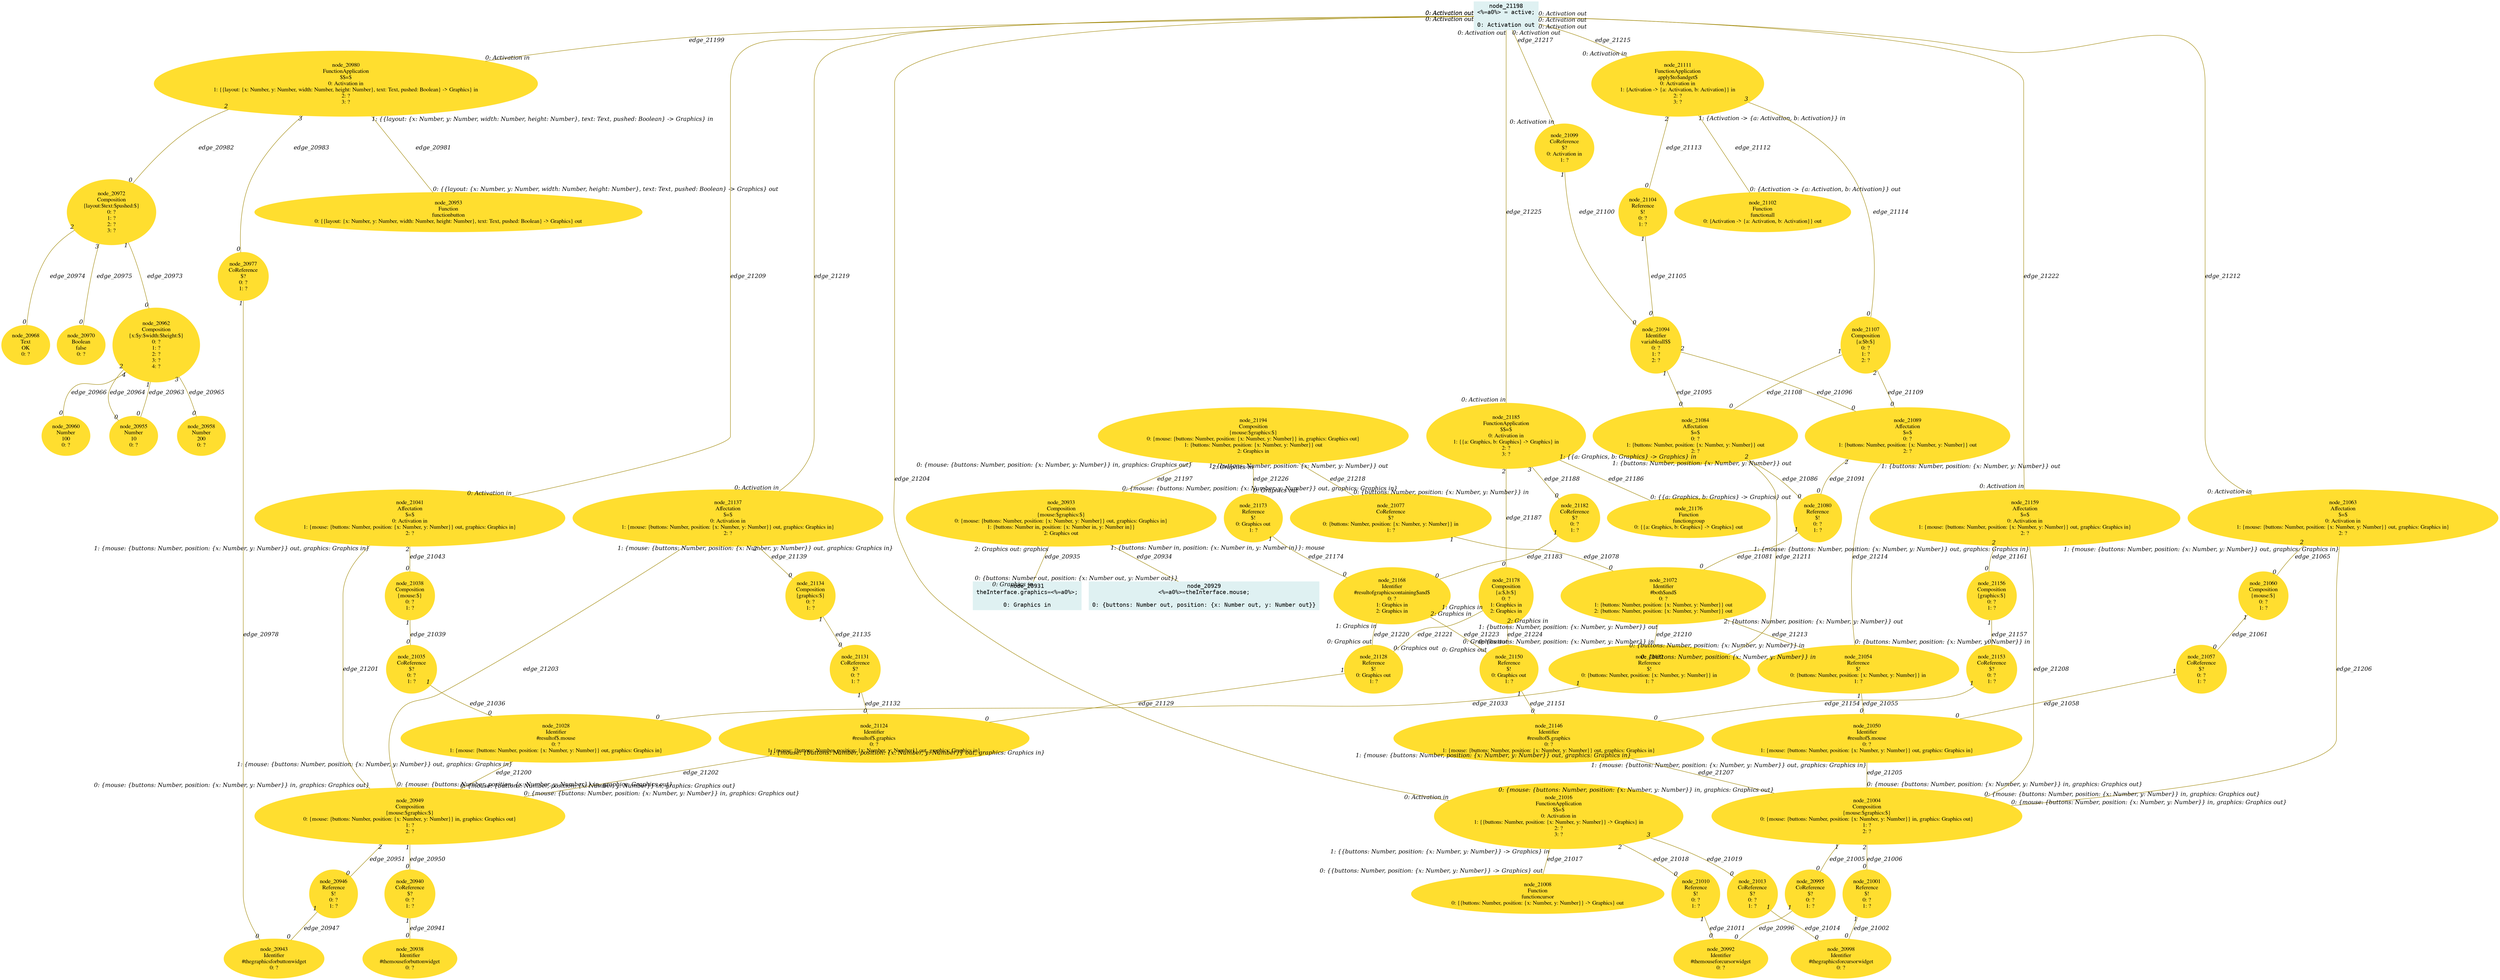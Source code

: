 digraph g{node_20929 [shape="box", style="filled", color="#dff1f2", fontname="Courier", label="node_20929
<%=a0%>=theInterface.mouse;

0: {buttons: Number out, position: {x: Number out, y: Number out}}" ]
node_20931 [shape="box", style="filled", color="#dff1f2", fontname="Courier", label="node_20931
theInterface.graphics=<%=a0%>;

0: Graphics in" ]
node_20933 [shape="ellipse", style="filled", color="#ffde2f", fontname="Times", label="node_20933
Composition
{mouse:$graphics:$}
0: {mouse: {buttons: Number, position: {x: Number, y: Number}} out, graphics: Graphics in}
1: {buttons: Number in, position: {x: Number in, y: Number in}}
2: Graphics out" ]
node_20938 [shape="ellipse", style="filled", color="#ffde2f", fontname="Times", label="node_20938
Identifier
#themouseforbuttonwidget
0: ?" ]
node_20940 [shape="ellipse", style="filled", color="#ffde2f", fontname="Times", label="node_20940
CoReference
$?
0: ?
1: ?" ]
node_20943 [shape="ellipse", style="filled", color="#ffde2f", fontname="Times", label="node_20943
Identifier
#thegraphicsforbuttonwidget
0: ?" ]
node_20946 [shape="ellipse", style="filled", color="#ffde2f", fontname="Times", label="node_20946
Reference
$!
0: ?
1: ?" ]
node_20949 [shape="ellipse", style="filled", color="#ffde2f", fontname="Times", label="node_20949
Composition
{mouse:$graphics:$}
0: {mouse: {buttons: Number, position: {x: Number, y: Number}} in, graphics: Graphics out}
1: ?
2: ?" ]
node_20953 [shape="ellipse", style="filled", color="#ffde2f", fontname="Times", label="node_20953
Function
functionbutton
0: {{layout: {x: Number, y: Number, width: Number, height: Number}, text: Text, pushed: Boolean} -> Graphics} out" ]
node_20955 [shape="ellipse", style="filled", color="#ffde2f", fontname="Times", label="node_20955
Number
10
0: ?" ]
node_20958 [shape="ellipse", style="filled", color="#ffde2f", fontname="Times", label="node_20958
Number
200
0: ?" ]
node_20960 [shape="ellipse", style="filled", color="#ffde2f", fontname="Times", label="node_20960
Number
100
0: ?" ]
node_20962 [shape="ellipse", style="filled", color="#ffde2f", fontname="Times", label="node_20962
Composition
{x:$y:$width:$height:$}
0: ?
1: ?
2: ?
3: ?
4: ?" ]
node_20968 [shape="ellipse", style="filled", color="#ffde2f", fontname="Times", label="node_20968
Text
OK
0: ?" ]
node_20970 [shape="ellipse", style="filled", color="#ffde2f", fontname="Times", label="node_20970
Boolean
false
0: ?" ]
node_20972 [shape="ellipse", style="filled", color="#ffde2f", fontname="Times", label="node_20972
Composition
{layout:$text:$pushed:$}
0: ?
1: ?
2: ?
3: ?" ]
node_20977 [shape="ellipse", style="filled", color="#ffde2f", fontname="Times", label="node_20977
CoReference
$?
0: ?
1: ?" ]
node_20980 [shape="ellipse", style="filled", color="#ffde2f", fontname="Times", label="node_20980
FunctionApplication
$$=$
0: Activation in
1: {{layout: {x: Number, y: Number, width: Number, height: Number}, text: Text, pushed: Boolean} -> Graphics} in
2: ?
3: ?" ]
node_20992 [shape="ellipse", style="filled", color="#ffde2f", fontname="Times", label="node_20992
Identifier
#themouseforcursorwidget
0: ?" ]
node_20995 [shape="ellipse", style="filled", color="#ffde2f", fontname="Times", label="node_20995
CoReference
$?
0: ?
1: ?" ]
node_20998 [shape="ellipse", style="filled", color="#ffde2f", fontname="Times", label="node_20998
Identifier
#thegraphicsforcursorwidget
0: ?" ]
node_21001 [shape="ellipse", style="filled", color="#ffde2f", fontname="Times", label="node_21001
Reference
$!
0: ?
1: ?" ]
node_21004 [shape="ellipse", style="filled", color="#ffde2f", fontname="Times", label="node_21004
Composition
{mouse:$graphics:$}
0: {mouse: {buttons: Number, position: {x: Number, y: Number}} in, graphics: Graphics out}
1: ?
2: ?" ]
node_21008 [shape="ellipse", style="filled", color="#ffde2f", fontname="Times", label="node_21008
Function
functioncursor
0: {{buttons: Number, position: {x: Number, y: Number}} -> Graphics} out" ]
node_21010 [shape="ellipse", style="filled", color="#ffde2f", fontname="Times", label="node_21010
Reference
$!
0: ?
1: ?" ]
node_21013 [shape="ellipse", style="filled", color="#ffde2f", fontname="Times", label="node_21013
CoReference
$?
0: ?
1: ?" ]
node_21016 [shape="ellipse", style="filled", color="#ffde2f", fontname="Times", label="node_21016
FunctionApplication
$$=$
0: Activation in
1: {{buttons: Number, position: {x: Number, y: Number}} -> Graphics} in
2: ?
3: ?" ]
node_21028 [shape="ellipse", style="filled", color="#ffde2f", fontname="Times", label="node_21028
Identifier
#resultof$.mouse
0: ?
1: {mouse: {buttons: Number, position: {x: Number, y: Number}} out, graphics: Graphics in}" ]
node_21032 [shape="ellipse", style="filled", color="#ffde2f", fontname="Times", label="node_21032
Reference
$!
0: {buttons: Number, position: {x: Number, y: Number}} in
1: ?" ]
node_21035 [shape="ellipse", style="filled", color="#ffde2f", fontname="Times", label="node_21035
CoReference
$?
0: ?
1: ?" ]
node_21038 [shape="ellipse", style="filled", color="#ffde2f", fontname="Times", label="node_21038
Composition
{mouse:$}
0: ?
1: ?" ]
node_21041 [shape="ellipse", style="filled", color="#ffde2f", fontname="Times", label="node_21041
Affectation
$=$
0: Activation in
1: {mouse: {buttons: Number, position: {x: Number, y: Number}} out, graphics: Graphics in}
2: ?" ]
node_21050 [shape="ellipse", style="filled", color="#ffde2f", fontname="Times", label="node_21050
Identifier
#resultof$.mouse
0: ?
1: {mouse: {buttons: Number, position: {x: Number, y: Number}} out, graphics: Graphics in}" ]
node_21054 [shape="ellipse", style="filled", color="#ffde2f", fontname="Times", label="node_21054
Reference
$!
0: {buttons: Number, position: {x: Number, y: Number}} in
1: ?" ]
node_21057 [shape="ellipse", style="filled", color="#ffde2f", fontname="Times", label="node_21057
CoReference
$?
0: ?
1: ?" ]
node_21060 [shape="ellipse", style="filled", color="#ffde2f", fontname="Times", label="node_21060
Composition
{mouse:$}
0: ?
1: ?" ]
node_21063 [shape="ellipse", style="filled", color="#ffde2f", fontname="Times", label="node_21063
Affectation
$=$
0: Activation in
1: {mouse: {buttons: Number, position: {x: Number, y: Number}} out, graphics: Graphics in}
2: ?" ]
node_21072 [shape="ellipse", style="filled", color="#ffde2f", fontname="Times", label="node_21072
Identifier
#both$and$
0: ?
1: {buttons: Number, position: {x: Number, y: Number}} out
2: {buttons: Number, position: {x: Number, y: Number}} out" ]
node_21077 [shape="ellipse", style="filled", color="#ffde2f", fontname="Times", label="node_21077
CoReference
$?
0: {buttons: Number, position: {x: Number, y: Number}} in
1: ?" ]
node_21080 [shape="ellipse", style="filled", color="#ffde2f", fontname="Times", label="node_21080
Reference
$!
0: ?
1: ?" ]
node_21084 [shape="ellipse", style="filled", color="#ffde2f", fontname="Times", label="node_21084
Affectation
$=$
0: ?
1: {buttons: Number, position: {x: Number, y: Number}} out
2: ?" ]
node_21089 [shape="ellipse", style="filled", color="#ffde2f", fontname="Times", label="node_21089
Affectation
$=$
0: ?
1: {buttons: Number, position: {x: Number, y: Number}} out
2: ?" ]
node_21094 [shape="ellipse", style="filled", color="#ffde2f", fontname="Times", label="node_21094
Identifier
variableall$$
0: ?
1: ?
2: ?" ]
node_21099 [shape="ellipse", style="filled", color="#ffde2f", fontname="Times", label="node_21099
CoReference
$?
0: Activation in
1: ?" ]
node_21102 [shape="ellipse", style="filled", color="#ffde2f", fontname="Times", label="node_21102
Function
functionall
0: {Activation -> {a: Activation, b: Activation}} out" ]
node_21104 [shape="ellipse", style="filled", color="#ffde2f", fontname="Times", label="node_21104
Reference
$!
0: ?
1: ?" ]
node_21107 [shape="ellipse", style="filled", color="#ffde2f", fontname="Times", label="node_21107
Composition
{a:$b:$}
0: ?
1: ?
2: ?" ]
node_21111 [shape="ellipse", style="filled", color="#ffde2f", fontname="Times", label="node_21111
FunctionApplication
apply$to$andget$
0: Activation in
1: {Activation -> {a: Activation, b: Activation}} in
2: ?
3: ?" ]
node_21124 [shape="ellipse", style="filled", color="#ffde2f", fontname="Times", label="node_21124
Identifier
#resultof$.graphics
0: ?
1: {mouse: {buttons: Number, position: {x: Number, y: Number}} out, graphics: Graphics in}" ]
node_21128 [shape="ellipse", style="filled", color="#ffde2f", fontname="Times", label="node_21128
Reference
$!
0: Graphics out
1: ?" ]
node_21131 [shape="ellipse", style="filled", color="#ffde2f", fontname="Times", label="node_21131
CoReference
$?
0: ?
1: ?" ]
node_21134 [shape="ellipse", style="filled", color="#ffde2f", fontname="Times", label="node_21134
Composition
{graphics:$}
0: ?
1: ?" ]
node_21137 [shape="ellipse", style="filled", color="#ffde2f", fontname="Times", label="node_21137
Affectation
$=$
0: Activation in
1: {mouse: {buttons: Number, position: {x: Number, y: Number}} out, graphics: Graphics in}
2: ?" ]
node_21146 [shape="ellipse", style="filled", color="#ffde2f", fontname="Times", label="node_21146
Identifier
#resultof$.graphics
0: ?
1: {mouse: {buttons: Number, position: {x: Number, y: Number}} out, graphics: Graphics in}" ]
node_21150 [shape="ellipse", style="filled", color="#ffde2f", fontname="Times", label="node_21150
Reference
$!
0: Graphics out
1: ?" ]
node_21153 [shape="ellipse", style="filled", color="#ffde2f", fontname="Times", label="node_21153
CoReference
$?
0: ?
1: ?" ]
node_21156 [shape="ellipse", style="filled", color="#ffde2f", fontname="Times", label="node_21156
Composition
{graphics:$}
0: ?
1: ?" ]
node_21159 [shape="ellipse", style="filled", color="#ffde2f", fontname="Times", label="node_21159
Affectation
$=$
0: Activation in
1: {mouse: {buttons: Number, position: {x: Number, y: Number}} out, graphics: Graphics in}
2: ?" ]
node_21168 [shape="ellipse", style="filled", color="#ffde2f", fontname="Times", label="node_21168
Identifier
#resultofgraphicscontaining$and$
0: ?
1: Graphics in
2: Graphics in" ]
node_21173 [shape="ellipse", style="filled", color="#ffde2f", fontname="Times", label="node_21173
Reference
$!
0: Graphics out
1: ?" ]
node_21176 [shape="ellipse", style="filled", color="#ffde2f", fontname="Times", label="node_21176
Function
functiongroup
0: {{a: Graphics, b: Graphics} -> Graphics} out" ]
node_21178 [shape="ellipse", style="filled", color="#ffde2f", fontname="Times", label="node_21178
Composition
{a:$,b:$}
0: ?
1: Graphics in
2: Graphics in" ]
node_21182 [shape="ellipse", style="filled", color="#ffde2f", fontname="Times", label="node_21182
CoReference
$?
0: ?
1: ?" ]
node_21185 [shape="ellipse", style="filled", color="#ffde2f", fontname="Times", label="node_21185
FunctionApplication
$$=$
0: Activation in
1: {{a: Graphics, b: Graphics} -> Graphics} in
2: ?
3: ?" ]
node_21194 [shape="ellipse", style="filled", color="#ffde2f", fontname="Times", label="node_21194
Composition
{mouse:$graphics:$}
0: {mouse: {buttons: Number, position: {x: Number, y: Number}} in, graphics: Graphics out}
1: {buttons: Number, position: {x: Number, y: Number}} out
2: Graphics in" ]
node_21198 [shape="box", style="filled", color="#dff1f2", fontname="Courier", label="node_21198
<%=a0%> = active;

0: Activation out" ]
node_20933 -> node_20929 [dir=none, arrowHead=none, fontname="Times-Italic", arrowsize=1, color="#9d8400", label="edge_20934",  headlabel="0: {buttons: Number out, position: {x: Number out, y: Number out}}", taillabel="1: {buttons: Number in, position: {x: Number in, y: Number in}}: mouse" ]
node_20933 -> node_20931 [dir=none, arrowHead=none, fontname="Times-Italic", arrowsize=1, color="#9d8400", label="edge_20935",  headlabel="0: Graphics in", taillabel="2: Graphics out: graphics" ]
node_20940 -> node_20938 [dir=none, arrowHead=none, fontname="Times-Italic", arrowsize=1, color="#9d8400", label="edge_20941",  headlabel="0", taillabel="1" ]
node_20946 -> node_20943 [dir=none, arrowHead=none, fontname="Times-Italic", arrowsize=1, color="#9d8400", label="edge_20947",  headlabel="0", taillabel="1" ]
node_20949 -> node_20940 [dir=none, arrowHead=none, fontname="Times-Italic", arrowsize=1, color="#9d8400", label="edge_20950",  headlabel="0", taillabel="1" ]
node_20949 -> node_20946 [dir=none, arrowHead=none, fontname="Times-Italic", arrowsize=1, color="#9d8400", label="edge_20951",  headlabel="0", taillabel="2" ]
node_20962 -> node_20955 [dir=none, arrowHead=none, fontname="Times-Italic", arrowsize=1, color="#9d8400", label="edge_20963",  headlabel="0", taillabel="1" ]
node_20962 -> node_20955 [dir=none, arrowHead=none, fontname="Times-Italic", arrowsize=1, color="#9d8400", label="edge_20964",  headlabel="0", taillabel="2" ]
node_20962 -> node_20958 [dir=none, arrowHead=none, fontname="Times-Italic", arrowsize=1, color="#9d8400", label="edge_20965",  headlabel="0", taillabel="3" ]
node_20962 -> node_20960 [dir=none, arrowHead=none, fontname="Times-Italic", arrowsize=1, color="#9d8400", label="edge_20966",  headlabel="0", taillabel="4" ]
node_20972 -> node_20962 [dir=none, arrowHead=none, fontname="Times-Italic", arrowsize=1, color="#9d8400", label="edge_20973",  headlabel="0", taillabel="1" ]
node_20972 -> node_20968 [dir=none, arrowHead=none, fontname="Times-Italic", arrowsize=1, color="#9d8400", label="edge_20974",  headlabel="0", taillabel="2" ]
node_20972 -> node_20970 [dir=none, arrowHead=none, fontname="Times-Italic", arrowsize=1, color="#9d8400", label="edge_20975",  headlabel="0", taillabel="3" ]
node_20977 -> node_20943 [dir=none, arrowHead=none, fontname="Times-Italic", arrowsize=1, color="#9d8400", label="edge_20978",  headlabel="0", taillabel="1" ]
node_20980 -> node_20953 [dir=none, arrowHead=none, fontname="Times-Italic", arrowsize=1, color="#9d8400", label="edge_20981",  headlabel="0: {{layout: {x: Number, y: Number, width: Number, height: Number}, text: Text, pushed: Boolean} -> Graphics} out", taillabel="1: {{layout: {x: Number, y: Number, width: Number, height: Number}, text: Text, pushed: Boolean} -> Graphics} in" ]
node_20980 -> node_20972 [dir=none, arrowHead=none, fontname="Times-Italic", arrowsize=1, color="#9d8400", label="edge_20982",  headlabel="0", taillabel="2" ]
node_20980 -> node_20977 [dir=none, arrowHead=none, fontname="Times-Italic", arrowsize=1, color="#9d8400", label="edge_20983",  headlabel="0", taillabel="3" ]
node_20995 -> node_20992 [dir=none, arrowHead=none, fontname="Times-Italic", arrowsize=1, color="#9d8400", label="edge_20996",  headlabel="0", taillabel="1" ]
node_21001 -> node_20998 [dir=none, arrowHead=none, fontname="Times-Italic", arrowsize=1, color="#9d8400", label="edge_21002",  headlabel="0", taillabel="1" ]
node_21004 -> node_20995 [dir=none, arrowHead=none, fontname="Times-Italic", arrowsize=1, color="#9d8400", label="edge_21005",  headlabel="0", taillabel="1" ]
node_21004 -> node_21001 [dir=none, arrowHead=none, fontname="Times-Italic", arrowsize=1, color="#9d8400", label="edge_21006",  headlabel="0", taillabel="2" ]
node_21010 -> node_20992 [dir=none, arrowHead=none, fontname="Times-Italic", arrowsize=1, color="#9d8400", label="edge_21011",  headlabel="0", taillabel="1" ]
node_21013 -> node_20998 [dir=none, arrowHead=none, fontname="Times-Italic", arrowsize=1, color="#9d8400", label="edge_21014",  headlabel="0", taillabel="1" ]
node_21016 -> node_21008 [dir=none, arrowHead=none, fontname="Times-Italic", arrowsize=1, color="#9d8400", label="edge_21017",  headlabel="0: {{buttons: Number, position: {x: Number, y: Number}} -> Graphics} out", taillabel="1: {{buttons: Number, position: {x: Number, y: Number}} -> Graphics} in" ]
node_21016 -> node_21010 [dir=none, arrowHead=none, fontname="Times-Italic", arrowsize=1, color="#9d8400", label="edge_21018",  headlabel="0", taillabel="2" ]
node_21016 -> node_21013 [dir=none, arrowHead=none, fontname="Times-Italic", arrowsize=1, color="#9d8400", label="edge_21019",  headlabel="0", taillabel="3" ]
node_21032 -> node_21028 [dir=none, arrowHead=none, fontname="Times-Italic", arrowsize=1, color="#9d8400", label="edge_21033",  headlabel="0", taillabel="1" ]
node_21035 -> node_21028 [dir=none, arrowHead=none, fontname="Times-Italic", arrowsize=1, color="#9d8400", label="edge_21036",  headlabel="0", taillabel="1" ]
node_21038 -> node_21035 [dir=none, arrowHead=none, fontname="Times-Italic", arrowsize=1, color="#9d8400", label="edge_21039",  headlabel="0", taillabel="1" ]
node_21041 -> node_21038 [dir=none, arrowHead=none, fontname="Times-Italic", arrowsize=1, color="#9d8400", label="edge_21043",  headlabel="0", taillabel="2" ]
node_21054 -> node_21050 [dir=none, arrowHead=none, fontname="Times-Italic", arrowsize=1, color="#9d8400", label="edge_21055",  headlabel="0", taillabel="1" ]
node_21057 -> node_21050 [dir=none, arrowHead=none, fontname="Times-Italic", arrowsize=1, color="#9d8400", label="edge_21058",  headlabel="0", taillabel="1" ]
node_21060 -> node_21057 [dir=none, arrowHead=none, fontname="Times-Italic", arrowsize=1, color="#9d8400", label="edge_21061",  headlabel="0", taillabel="1" ]
node_21063 -> node_21060 [dir=none, arrowHead=none, fontname="Times-Italic", arrowsize=1, color="#9d8400", label="edge_21065",  headlabel="0", taillabel="2" ]
node_21077 -> node_21072 [dir=none, arrowHead=none, fontname="Times-Italic", arrowsize=1, color="#9d8400", label="edge_21078",  headlabel="0", taillabel="1" ]
node_21080 -> node_21072 [dir=none, arrowHead=none, fontname="Times-Italic", arrowsize=1, color="#9d8400", label="edge_21081",  headlabel="0", taillabel="1" ]
node_21084 -> node_21080 [dir=none, arrowHead=none, fontname="Times-Italic", arrowsize=1, color="#9d8400", label="edge_21086",  headlabel="0", taillabel="2" ]
node_21089 -> node_21080 [dir=none, arrowHead=none, fontname="Times-Italic", arrowsize=1, color="#9d8400", label="edge_21091",  headlabel="0", taillabel="2" ]
node_21094 -> node_21084 [dir=none, arrowHead=none, fontname="Times-Italic", arrowsize=1, color="#9d8400", label="edge_21095",  headlabel="0", taillabel="1" ]
node_21094 -> node_21089 [dir=none, arrowHead=none, fontname="Times-Italic", arrowsize=1, color="#9d8400", label="edge_21096",  headlabel="0", taillabel="2" ]
node_21099 -> node_21094 [dir=none, arrowHead=none, fontname="Times-Italic", arrowsize=1, color="#9d8400", label="edge_21100",  headlabel="0", taillabel="1" ]
node_21104 -> node_21094 [dir=none, arrowHead=none, fontname="Times-Italic", arrowsize=1, color="#9d8400", label="edge_21105",  headlabel="0", taillabel="1" ]
node_21107 -> node_21084 [dir=none, arrowHead=none, fontname="Times-Italic", arrowsize=1, color="#9d8400", label="edge_21108",  headlabel="0", taillabel="1" ]
node_21107 -> node_21089 [dir=none, arrowHead=none, fontname="Times-Italic", arrowsize=1, color="#9d8400", label="edge_21109",  headlabel="0", taillabel="2" ]
node_21111 -> node_21102 [dir=none, arrowHead=none, fontname="Times-Italic", arrowsize=1, color="#9d8400", label="edge_21112",  headlabel="0: {Activation -> {a: Activation, b: Activation}} out", taillabel="1: {Activation -> {a: Activation, b: Activation}} in" ]
node_21111 -> node_21104 [dir=none, arrowHead=none, fontname="Times-Italic", arrowsize=1, color="#9d8400", label="edge_21113",  headlabel="0", taillabel="2" ]
node_21111 -> node_21107 [dir=none, arrowHead=none, fontname="Times-Italic", arrowsize=1, color="#9d8400", label="edge_21114",  headlabel="0", taillabel="3" ]
node_21128 -> node_21124 [dir=none, arrowHead=none, fontname="Times-Italic", arrowsize=1, color="#9d8400", label="edge_21129",  headlabel="0", taillabel="1" ]
node_21131 -> node_21124 [dir=none, arrowHead=none, fontname="Times-Italic", arrowsize=1, color="#9d8400", label="edge_21132",  headlabel="0", taillabel="1" ]
node_21134 -> node_21131 [dir=none, arrowHead=none, fontname="Times-Italic", arrowsize=1, color="#9d8400", label="edge_21135",  headlabel="0", taillabel="1" ]
node_21137 -> node_21134 [dir=none, arrowHead=none, fontname="Times-Italic", arrowsize=1, color="#9d8400", label="edge_21139",  headlabel="0", taillabel="2" ]
node_21150 -> node_21146 [dir=none, arrowHead=none, fontname="Times-Italic", arrowsize=1, color="#9d8400", label="edge_21151",  headlabel="0", taillabel="1" ]
node_21153 -> node_21146 [dir=none, arrowHead=none, fontname="Times-Italic", arrowsize=1, color="#9d8400", label="edge_21154",  headlabel="0", taillabel="1" ]
node_21156 -> node_21153 [dir=none, arrowHead=none, fontname="Times-Italic", arrowsize=1, color="#9d8400", label="edge_21157",  headlabel="0", taillabel="1" ]
node_21159 -> node_21156 [dir=none, arrowHead=none, fontname="Times-Italic", arrowsize=1, color="#9d8400", label="edge_21161",  headlabel="0", taillabel="2" ]
node_21173 -> node_21168 [dir=none, arrowHead=none, fontname="Times-Italic", arrowsize=1, color="#9d8400", label="edge_21174",  headlabel="0", taillabel="1" ]
node_21182 -> node_21168 [dir=none, arrowHead=none, fontname="Times-Italic", arrowsize=1, color="#9d8400", label="edge_21183",  headlabel="0", taillabel="1" ]
node_21185 -> node_21176 [dir=none, arrowHead=none, fontname="Times-Italic", arrowsize=1, color="#9d8400", label="edge_21186",  headlabel="0: {{a: Graphics, b: Graphics} -> Graphics} out", taillabel="1: {{a: Graphics, b: Graphics} -> Graphics} in" ]
node_21185 -> node_21178 [dir=none, arrowHead=none, fontname="Times-Italic", arrowsize=1, color="#9d8400", label="edge_21187",  headlabel="0", taillabel="2" ]
node_21185 -> node_21182 [dir=none, arrowHead=none, fontname="Times-Italic", arrowsize=1, color="#9d8400", label="edge_21188",  headlabel="0", taillabel="3" ]
node_21194 -> node_20933 [dir=none, arrowHead=none, fontname="Times-Italic", arrowsize=1, color="#9d8400", label="edge_21197",  headlabel="0: {mouse: {buttons: Number, position: {x: Number, y: Number}} out, graphics: Graphics in}", taillabel="0: {mouse: {buttons: Number, position: {x: Number, y: Number}} in, graphics: Graphics out}" ]
node_21198 -> node_20980 [dir=none, arrowHead=none, fontname="Times-Italic", arrowsize=1, color="#9d8400", label="edge_21199",  headlabel="0: Activation in", taillabel="0: Activation out" ]
node_21028 -> node_20949 [dir=none, arrowHead=none, fontname="Times-Italic", arrowsize=1, color="#9d8400", label="edge_21200",  headlabel="0: {mouse: {buttons: Number, position: {x: Number, y: Number}} in, graphics: Graphics out}", taillabel="1: {mouse: {buttons: Number, position: {x: Number, y: Number}} out, graphics: Graphics in}" ]
node_21041 -> node_20949 [dir=none, arrowHead=none, fontname="Times-Italic", arrowsize=1, color="#9d8400", label="edge_21201",  headlabel="0: {mouse: {buttons: Number, position: {x: Number, y: Number}} in, graphics: Graphics out}", taillabel="1: {mouse: {buttons: Number, position: {x: Number, y: Number}} out, graphics: Graphics in}" ]
node_21124 -> node_20949 [dir=none, arrowHead=none, fontname="Times-Italic", arrowsize=1, color="#9d8400", label="edge_21202",  headlabel="0: {mouse: {buttons: Number, position: {x: Number, y: Number}} in, graphics: Graphics out}", taillabel="1: {mouse: {buttons: Number, position: {x: Number, y: Number}} out, graphics: Graphics in}" ]
node_21137 -> node_20949 [dir=none, arrowHead=none, fontname="Times-Italic", arrowsize=1, color="#9d8400", label="edge_21203",  headlabel="0: {mouse: {buttons: Number, position: {x: Number, y: Number}} in, graphics: Graphics out}", taillabel="1: {mouse: {buttons: Number, position: {x: Number, y: Number}} out, graphics: Graphics in}" ]
node_21198 -> node_21016 [dir=none, arrowHead=none, fontname="Times-Italic", arrowsize=1, color="#9d8400", label="edge_21204",  headlabel="0: Activation in", taillabel="0: Activation out" ]
node_21050 -> node_21004 [dir=none, arrowHead=none, fontname="Times-Italic", arrowsize=1, color="#9d8400", label="edge_21205",  headlabel="0: {mouse: {buttons: Number, position: {x: Number, y: Number}} in, graphics: Graphics out}", taillabel="1: {mouse: {buttons: Number, position: {x: Number, y: Number}} out, graphics: Graphics in}" ]
node_21063 -> node_21004 [dir=none, arrowHead=none, fontname="Times-Italic", arrowsize=1, color="#9d8400", label="edge_21206",  headlabel="0: {mouse: {buttons: Number, position: {x: Number, y: Number}} in, graphics: Graphics out}", taillabel="1: {mouse: {buttons: Number, position: {x: Number, y: Number}} out, graphics: Graphics in}" ]
node_21146 -> node_21004 [dir=none, arrowHead=none, fontname="Times-Italic", arrowsize=1, color="#9d8400", label="edge_21207",  headlabel="0: {mouse: {buttons: Number, position: {x: Number, y: Number}} in, graphics: Graphics out}", taillabel="1: {mouse: {buttons: Number, position: {x: Number, y: Number}} out, graphics: Graphics in}" ]
node_21159 -> node_21004 [dir=none, arrowHead=none, fontname="Times-Italic", arrowsize=1, color="#9d8400", label="edge_21208",  headlabel="0: {mouse: {buttons: Number, position: {x: Number, y: Number}} in, graphics: Graphics out}", taillabel="1: {mouse: {buttons: Number, position: {x: Number, y: Number}} out, graphics: Graphics in}" ]
node_21198 -> node_21041 [dir=none, arrowHead=none, fontname="Times-Italic", arrowsize=1, color="#9d8400", label="edge_21209",  headlabel="0: Activation in", taillabel="0: Activation out" ]
node_21072 -> node_21032 [dir=none, arrowHead=none, fontname="Times-Italic", arrowsize=1, color="#9d8400", label="edge_21210",  headlabel="0: {buttons: Number, position: {x: Number, y: Number}} in", taillabel="1: {buttons: Number, position: {x: Number, y: Number}} out" ]
node_21084 -> node_21032 [dir=none, arrowHead=none, fontname="Times-Italic", arrowsize=1, color="#9d8400", label="edge_21211",  headlabel="0: {buttons: Number, position: {x: Number, y: Number}} in", taillabel="1: {buttons: Number, position: {x: Number, y: Number}} out" ]
node_21198 -> node_21063 [dir=none, arrowHead=none, fontname="Times-Italic", arrowsize=1, color="#9d8400", label="edge_21212",  headlabel="0: Activation in", taillabel="0: Activation out" ]
node_21072 -> node_21054 [dir=none, arrowHead=none, fontname="Times-Italic", arrowsize=1, color="#9d8400", label="edge_21213",  headlabel="0: {buttons: Number, position: {x: Number, y: Number}} in", taillabel="2: {buttons: Number, position: {x: Number, y: Number}} out" ]
node_21089 -> node_21054 [dir=none, arrowHead=none, fontname="Times-Italic", arrowsize=1, color="#9d8400", label="edge_21214",  headlabel="0: {buttons: Number, position: {x: Number, y: Number}} in", taillabel="1: {buttons: Number, position: {x: Number, y: Number}} out" ]
node_21198 -> node_21111 [dir=none, arrowHead=none, fontname="Times-Italic", arrowsize=1, color="#9d8400", label="edge_21215",  headlabel="0: Activation in", taillabel="0: Activation out" ]
node_21198 -> node_21099 [dir=none, arrowHead=none, fontname="Times-Italic", arrowsize=1, color="#9d8400", label="edge_21217",  headlabel="0: Activation in", taillabel="0: Activation out" ]
node_21194 -> node_21077 [dir=none, arrowHead=none, fontname="Times-Italic", arrowsize=1, color="#9d8400", label="edge_21218",  headlabel="0: {buttons: Number, position: {x: Number, y: Number}} in", taillabel="1: {buttons: Number, position: {x: Number, y: Number}} out" ]
node_21198 -> node_21137 [dir=none, arrowHead=none, fontname="Times-Italic", arrowsize=1, color="#9d8400", label="edge_21219",  headlabel="0: Activation in", taillabel="0: Activation out" ]
node_21168 -> node_21128 [dir=none, arrowHead=none, fontname="Times-Italic", arrowsize=1, color="#9d8400", label="edge_21220",  headlabel="0: Graphics out", taillabel="1: Graphics in" ]
node_21178 -> node_21128 [dir=none, arrowHead=none, fontname="Times-Italic", arrowsize=1, color="#9d8400", label="edge_21221",  headlabel="0: Graphics out", taillabel="1: Graphics in" ]
node_21198 -> node_21159 [dir=none, arrowHead=none, fontname="Times-Italic", arrowsize=1, color="#9d8400", label="edge_21222",  headlabel="0: Activation in", taillabel="0: Activation out" ]
node_21168 -> node_21150 [dir=none, arrowHead=none, fontname="Times-Italic", arrowsize=1, color="#9d8400", label="edge_21223",  headlabel="0: Graphics out", taillabel="2: Graphics in" ]
node_21178 -> node_21150 [dir=none, arrowHead=none, fontname="Times-Italic", arrowsize=1, color="#9d8400", label="edge_21224",  headlabel="0: Graphics out", taillabel="2: Graphics in" ]
node_21198 -> node_21185 [dir=none, arrowHead=none, fontname="Times-Italic", arrowsize=1, color="#9d8400", label="edge_21225",  headlabel="0: Activation in", taillabel="0: Activation out" ]
node_21194 -> node_21173 [dir=none, arrowHead=none, fontname="Times-Italic", arrowsize=1, color="#9d8400", label="edge_21226",  headlabel="0: Graphics out", taillabel="2: Graphics in" ]
}